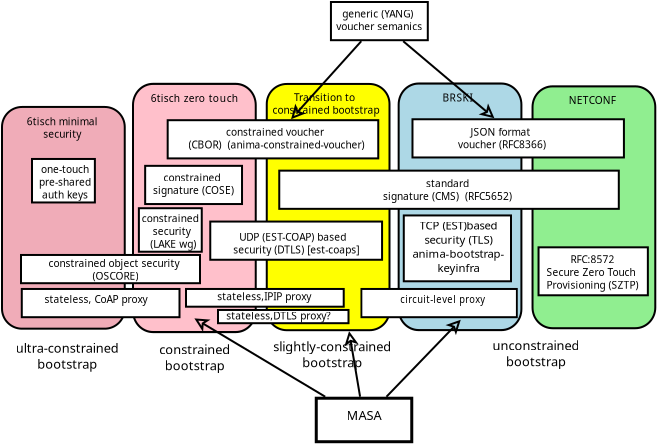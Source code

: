 <?xml version="1.0" encoding="UTF-8"?>
<dia:diagram xmlns:dia="http://www.lysator.liu.se/~alla/dia/">
  <dia:layer name="Background" visible="true" connectable="true" active="true">
    <dia:object type="Standard - Box" version="0" id="O0">
      <dia:attribute name="obj_pos">
        <dia:point val="6.992,0.106"/>
      </dia:attribute>
      <dia:attribute name="obj_bb">
        <dia:rectangle val="6.942,0.056;13.178,12.469"/>
      </dia:attribute>
      <dia:attribute name="elem_corner">
        <dia:point val="6.992,0.106"/>
      </dia:attribute>
      <dia:attribute name="elem_width">
        <dia:real val="6.137"/>
      </dia:attribute>
      <dia:attribute name="elem_height">
        <dia:real val="12.312"/>
      </dia:attribute>
      <dia:attribute name="border_width">
        <dia:real val="0.1"/>
      </dia:attribute>
      <dia:attribute name="inner_color">
        <dia:color val="#ffff00ff"/>
      </dia:attribute>
      <dia:attribute name="show_background">
        <dia:boolean val="true"/>
      </dia:attribute>
      <dia:attribute name="corner_radius">
        <dia:real val="1"/>
      </dia:attribute>
    </dia:object>
    <dia:group>
      <dia:attribute name="meta">
        <dia:composite type="dict"/>
      </dia:attribute>
      <dia:attribute name="matrix">
        <dia:matrix xx="1" xy="0" yx="0" yy="1.031" x0="0" y0="-0.005"/>
      </dia:attribute>
      <dia:object type="Standard - Box" version="0" id="O1">
        <dia:attribute name="obj_pos">
          <dia:point val="20.281,0.224"/>
        </dia:attribute>
        <dia:attribute name="obj_bb">
          <dia:rectangle val="20.231,0.174;26.468,12.002"/>
        </dia:attribute>
        <dia:attribute name="elem_corner">
          <dia:point val="20.281,0.224"/>
        </dia:attribute>
        <dia:attribute name="elem_width">
          <dia:real val="6.137"/>
        </dia:attribute>
        <dia:attribute name="elem_height">
          <dia:real val="11.729"/>
        </dia:attribute>
        <dia:attribute name="border_width">
          <dia:real val="0.1"/>
        </dia:attribute>
        <dia:attribute name="inner_color">
          <dia:color val="#90ee90ff"/>
        </dia:attribute>
        <dia:attribute name="show_background">
          <dia:boolean val="true"/>
        </dia:attribute>
        <dia:attribute name="corner_radius">
          <dia:real val="1"/>
        </dia:attribute>
      </dia:object>
      <dia:object type="Standard - Text" version="1" id="O2">
        <dia:attribute name="obj_pos">
          <dia:point val="23.245,1.082"/>
        </dia:attribute>
        <dia:attribute name="obj_bb">
          <dia:rectangle val="22.041,0.612;24.449,1.202"/>
        </dia:attribute>
        <dia:attribute name="text">
          <dia:composite type="text">
            <dia:attribute name="string">
              <dia:string>#NETCONF#</dia:string>
            </dia:attribute>
            <dia:attribute name="font">
              <dia:font family="sans" style="0" name="Helvetica"/>
            </dia:attribute>
            <dia:attribute name="height">
              <dia:real val="0.635"/>
            </dia:attribute>
            <dia:attribute name="pos">
              <dia:point val="23.245,1.082"/>
            </dia:attribute>
            <dia:attribute name="color">
              <dia:color val="#000000ff"/>
            </dia:attribute>
            <dia:attribute name="alignment">
              <dia:enum val="1"/>
            </dia:attribute>
          </dia:composite>
        </dia:attribute>
        <dia:attribute name="valign">
          <dia:enum val="3"/>
        </dia:attribute>
      </dia:object>
    </dia:group>
    <dia:group>
      <dia:attribute name="meta">
        <dia:composite type="dict"/>
      </dia:attribute>
      <dia:attribute name="matrix">
        <dia:matrix xx="1" xy="0" yx="0" yy="1.058" x0="0" y0="-0.003"/>
      </dia:attribute>
      <dia:object type="Standard - Box" version="0" id="O3">
        <dia:attribute name="obj_pos">
          <dia:point val="0.304,0.099"/>
        </dia:attribute>
        <dia:attribute name="obj_bb">
          <dia:rectangle val="0.254,0.049;6.491,11.877"/>
        </dia:attribute>
        <dia:attribute name="elem_corner">
          <dia:point val="0.304,0.099"/>
        </dia:attribute>
        <dia:attribute name="elem_width">
          <dia:real val="6.137"/>
        </dia:attribute>
        <dia:attribute name="elem_height">
          <dia:real val="11.729"/>
        </dia:attribute>
        <dia:attribute name="border_width">
          <dia:real val="0.1"/>
        </dia:attribute>
        <dia:attribute name="inner_color">
          <dia:color val="#ffc0cbff"/>
        </dia:attribute>
        <dia:attribute name="show_background">
          <dia:boolean val="true"/>
        </dia:attribute>
        <dia:attribute name="corner_radius">
          <dia:real val="1"/>
        </dia:attribute>
      </dia:object>
      <dia:object type="Standard - Text" version="1" id="O4">
        <dia:attribute name="obj_pos">
          <dia:point val="3.268,0.957"/>
        </dia:attribute>
        <dia:attribute name="obj_bb">
          <dia:rectangle val="1.079,0.487;5.457,1.077"/>
        </dia:attribute>
        <dia:attribute name="text">
          <dia:composite type="text">
            <dia:attribute name="string">
              <dia:string>#6tisch zero touch#</dia:string>
            </dia:attribute>
            <dia:attribute name="font">
              <dia:font family="sans" style="0" name="Helvetica"/>
            </dia:attribute>
            <dia:attribute name="height">
              <dia:real val="0.635"/>
            </dia:attribute>
            <dia:attribute name="pos">
              <dia:point val="3.268,0.957"/>
            </dia:attribute>
            <dia:attribute name="color">
              <dia:color val="#000000ff"/>
            </dia:attribute>
            <dia:attribute name="alignment">
              <dia:enum val="1"/>
            </dia:attribute>
          </dia:composite>
        </dia:attribute>
        <dia:attribute name="valign">
          <dia:enum val="3"/>
        </dia:attribute>
      </dia:object>
    </dia:group>
    <dia:group>
      <dia:attribute name="meta">
        <dia:composite type="dict"/>
      </dia:attribute>
      <dia:attribute name="matrix">
        <dia:matrix xx="1" xy="0" yx="0" yy="1.051" x0="0" y0="-0.002"/>
      </dia:attribute>
      <dia:object type="Standard - Box" version="0" id="O5">
        <dia:attribute name="obj_pos">
          <dia:point val="13.587,0.083"/>
        </dia:attribute>
        <dia:attribute name="obj_bb">
          <dia:rectangle val="13.537,0.033;19.774,11.861"/>
        </dia:attribute>
        <dia:attribute name="elem_corner">
          <dia:point val="13.587,0.083"/>
        </dia:attribute>
        <dia:attribute name="elem_width">
          <dia:real val="6.137"/>
        </dia:attribute>
        <dia:attribute name="elem_height">
          <dia:real val="11.729"/>
        </dia:attribute>
        <dia:attribute name="border_width">
          <dia:real val="0.1"/>
        </dia:attribute>
        <dia:attribute name="inner_color">
          <dia:color val="#add8e6ff"/>
        </dia:attribute>
        <dia:attribute name="show_background">
          <dia:boolean val="true"/>
        </dia:attribute>
        <dia:attribute name="corner_radius">
          <dia:real val="1"/>
        </dia:attribute>
      </dia:object>
      <dia:object type="Standard - Text" version="1" id="O6">
        <dia:attribute name="obj_pos">
          <dia:point val="16.551,0.941"/>
        </dia:attribute>
        <dia:attribute name="obj_bb">
          <dia:rectangle val="15.798,0.471;17.303,1.061"/>
        </dia:attribute>
        <dia:attribute name="text">
          <dia:composite type="text">
            <dia:attribute name="string">
              <dia:string>#BRSKI#</dia:string>
            </dia:attribute>
            <dia:attribute name="font">
              <dia:font family="sans" style="0" name="Helvetica"/>
            </dia:attribute>
            <dia:attribute name="height">
              <dia:real val="0.635"/>
            </dia:attribute>
            <dia:attribute name="pos">
              <dia:point val="16.551,0.941"/>
            </dia:attribute>
            <dia:attribute name="color">
              <dia:color val="#000000ff"/>
            </dia:attribute>
            <dia:attribute name="alignment">
              <dia:enum val="1"/>
            </dia:attribute>
          </dia:composite>
        </dia:attribute>
        <dia:attribute name="valign">
          <dia:enum val="3"/>
        </dia:attribute>
      </dia:object>
    </dia:group>
    <dia:object type="Standard - Box" version="0" id="O7">
      <dia:attribute name="obj_pos">
        <dia:point val="4.167,6.986"/>
      </dia:attribute>
      <dia:attribute name="obj_bb">
        <dia:rectangle val="4.117,6.936;12.807,8.946"/>
      </dia:attribute>
      <dia:attribute name="elem_corner">
        <dia:point val="4.167,6.986"/>
      </dia:attribute>
      <dia:attribute name="elem_width">
        <dia:real val="8.59"/>
      </dia:attribute>
      <dia:attribute name="elem_height">
        <dia:real val="1.91"/>
      </dia:attribute>
      <dia:attribute name="show_background">
        <dia:boolean val="true"/>
      </dia:attribute>
    </dia:object>
    <dia:object type="Standard - Text" version="1" id="O8">
      <dia:attribute name="obj_pos">
        <dia:point val="8.462,7.941"/>
      </dia:attribute>
      <dia:attribute name="obj_bb">
        <dia:rectangle val="5.014,7.471;11.909,8.696"/>
      </dia:attribute>
      <dia:attribute name="text">
        <dia:composite type="text">
          <dia:attribute name="string">
            <dia:string>#UDP (EST-COAP) based
security (DTLS) [est-coaps]#</dia:string>
          </dia:attribute>
          <dia:attribute name="font">
            <dia:font family="sans" style="0" name="Helvetica"/>
          </dia:attribute>
          <dia:attribute name="height">
            <dia:real val="0.635"/>
          </dia:attribute>
          <dia:attribute name="pos">
            <dia:point val="8.462,7.941"/>
          </dia:attribute>
          <dia:attribute name="color">
            <dia:color val="#000000ff"/>
          </dia:attribute>
          <dia:attribute name="alignment">
            <dia:enum val="1"/>
          </dia:attribute>
        </dia:composite>
      </dia:attribute>
      <dia:attribute name="valign">
        <dia:enum val="3"/>
      </dia:attribute>
      <dia:connections>
        <dia:connection handle="0" to="O7" connection="8"/>
      </dia:connections>
    </dia:object>
    <dia:group>
      <dia:attribute name="meta">
        <dia:composite type="dict"/>
      </dia:attribute>
      <dia:attribute name="matrix"/>
      <dia:object type="Standard - Box" version="0" id="O9">
        <dia:attribute name="obj_pos">
          <dia:point val="0.912,4.2"/>
        </dia:attribute>
        <dia:attribute name="obj_bb">
          <dia:rectangle val="0.862,4.15;5.805,6.16"/>
        </dia:attribute>
        <dia:attribute name="elem_corner">
          <dia:point val="0.912,4.2"/>
        </dia:attribute>
        <dia:attribute name="elem_width">
          <dia:real val="4.843"/>
        </dia:attribute>
        <dia:attribute name="elem_height">
          <dia:real val="1.91"/>
        </dia:attribute>
        <dia:attribute name="show_background">
          <dia:boolean val="true"/>
        </dia:attribute>
      </dia:object>
      <dia:object type="Standard - Text" version="1" id="O10">
        <dia:attribute name="obj_pos">
          <dia:point val="3.333,4.977"/>
        </dia:attribute>
        <dia:attribute name="obj_bb">
          <dia:rectangle val="1.159,4.507;5.507,5.732"/>
        </dia:attribute>
        <dia:attribute name="text">
          <dia:composite type="text">
            <dia:attribute name="string">
              <dia:string>#constrained 
signature (COSE)#</dia:string>
            </dia:attribute>
            <dia:attribute name="font">
              <dia:font family="sans" style="0" name="Helvetica"/>
            </dia:attribute>
            <dia:attribute name="height">
              <dia:real val="0.635"/>
            </dia:attribute>
            <dia:attribute name="pos">
              <dia:point val="3.333,4.977"/>
            </dia:attribute>
            <dia:attribute name="color">
              <dia:color val="#000000ff"/>
            </dia:attribute>
            <dia:attribute name="alignment">
              <dia:enum val="1"/>
            </dia:attribute>
          </dia:composite>
        </dia:attribute>
        <dia:attribute name="valign">
          <dia:enum val="3"/>
        </dia:attribute>
      </dia:object>
    </dia:group>
    <dia:object type="Standard - Box" version="0" id="O11">
      <dia:attribute name="obj_pos">
        <dia:point val="10.201,-3.992"/>
      </dia:attribute>
      <dia:attribute name="obj_bb">
        <dia:rectangle val="10.151,-4.042;15.094,-2.032"/>
      </dia:attribute>
      <dia:attribute name="elem_corner">
        <dia:point val="10.201,-3.992"/>
      </dia:attribute>
      <dia:attribute name="elem_width">
        <dia:real val="4.843"/>
      </dia:attribute>
      <dia:attribute name="elem_height">
        <dia:real val="1.91"/>
      </dia:attribute>
      <dia:attribute name="show_background">
        <dia:boolean val="true"/>
      </dia:attribute>
    </dia:object>
    <dia:object type="Standard - Text" version="1" id="O12">
      <dia:attribute name="obj_pos">
        <dia:point val="12.622,-3.215"/>
      </dia:attribute>
      <dia:attribute name="obj_bb">
        <dia:rectangle val="10.319,-3.685;14.926,-2.46"/>
      </dia:attribute>
      <dia:attribute name="text">
        <dia:composite type="text">
          <dia:attribute name="string">
            <dia:string>#generic (YANG) 
voucher semanics#</dia:string>
          </dia:attribute>
          <dia:attribute name="font">
            <dia:font family="sans" style="0" name="Helvetica"/>
          </dia:attribute>
          <dia:attribute name="height">
            <dia:real val="0.635"/>
          </dia:attribute>
          <dia:attribute name="pos">
            <dia:point val="12.622,-3.215"/>
          </dia:attribute>
          <dia:attribute name="color">
            <dia:color val="#000000ff"/>
          </dia:attribute>
          <dia:attribute name="alignment">
            <dia:enum val="1"/>
          </dia:attribute>
        </dia:composite>
      </dia:attribute>
      <dia:attribute name="valign">
        <dia:enum val="3"/>
      </dia:attribute>
    </dia:object>
    <dia:object type="Standard - Text" version="1" id="O13">
      <dia:attribute name="obj_pos">
        <dia:point val="12.907,-3.307"/>
      </dia:attribute>
      <dia:attribute name="obj_bb">
        <dia:rectangle val="12.907,-3.902;12.907,-3.157"/>
      </dia:attribute>
      <dia:attribute name="text">
        <dia:composite type="text">
          <dia:attribute name="string">
            <dia:string>##</dia:string>
          </dia:attribute>
          <dia:attribute name="font">
            <dia:font family="sans" style="0" name="Helvetica"/>
          </dia:attribute>
          <dia:attribute name="height">
            <dia:real val="0.8"/>
          </dia:attribute>
          <dia:attribute name="pos">
            <dia:point val="12.907,-3.307"/>
          </dia:attribute>
          <dia:attribute name="color">
            <dia:color val="#000000ff"/>
          </dia:attribute>
          <dia:attribute name="alignment">
            <dia:enum val="0"/>
          </dia:attribute>
        </dia:composite>
      </dia:attribute>
      <dia:attribute name="valign">
        <dia:enum val="3"/>
      </dia:attribute>
    </dia:object>
    <dia:object type="Standard - Line" version="0" id="O14">
      <dia:attribute name="obj_pos">
        <dia:point val="11.718,-2.032"/>
      </dia:attribute>
      <dia:attribute name="obj_bb">
        <dia:rectangle val="8.136,-2.103;11.788,1.938"/>
      </dia:attribute>
      <dia:attribute name="conn_endpoints">
        <dia:point val="11.718,-2.032"/>
        <dia:point val="8.207,1.868"/>
      </dia:attribute>
      <dia:attribute name="numcp">
        <dia:int val="1"/>
      </dia:attribute>
      <dia:attribute name="end_arrow">
        <dia:enum val="23"/>
      </dia:attribute>
      <dia:attribute name="end_arrow_length">
        <dia:real val="0.5"/>
      </dia:attribute>
      <dia:attribute name="end_arrow_width">
        <dia:real val="0.5"/>
      </dia:attribute>
      <dia:connections>
        <dia:connection handle="0" to="O11" connection="8"/>
        <dia:connection handle="1" to="O21" connection="8"/>
      </dia:connections>
    </dia:object>
    <dia:object type="Standard - Line" version="0" id="O15">
      <dia:attribute name="obj_pos">
        <dia:point val="13.812,-2.032"/>
      </dia:attribute>
      <dia:attribute name="obj_bb">
        <dia:rectangle val="13.742,-2.102;18.444,1.891"/>
      </dia:attribute>
      <dia:attribute name="conn_endpoints">
        <dia:point val="13.812,-2.032"/>
        <dia:point val="18.373,1.821"/>
      </dia:attribute>
      <dia:attribute name="numcp">
        <dia:int val="1"/>
      </dia:attribute>
      <dia:attribute name="end_arrow">
        <dia:enum val="23"/>
      </dia:attribute>
      <dia:attribute name="end_arrow_length">
        <dia:real val="0.5"/>
      </dia:attribute>
      <dia:attribute name="end_arrow_width">
        <dia:real val="0.5"/>
      </dia:attribute>
      <dia:connections>
        <dia:connection handle="0" to="O11" connection="8"/>
        <dia:connection handle="1" to="O16" connection="8"/>
      </dia:connections>
    </dia:object>
    <dia:object type="Standard - Box" version="0" id="O16">
      <dia:attribute name="obj_pos">
        <dia:point val="14.278,1.871"/>
      </dia:attribute>
      <dia:attribute name="obj_bb">
        <dia:rectangle val="14.228,1.821;24.899,3.831"/>
      </dia:attribute>
      <dia:attribute name="elem_corner">
        <dia:point val="14.278,1.871"/>
      </dia:attribute>
      <dia:attribute name="elem_width">
        <dia:real val="10.572"/>
      </dia:attribute>
      <dia:attribute name="elem_height">
        <dia:real val="1.91"/>
      </dia:attribute>
      <dia:attribute name="show_background">
        <dia:boolean val="true"/>
      </dia:attribute>
    </dia:object>
    <dia:object type="Standard - Text" version="1" id="O17">
      <dia:attribute name="obj_pos">
        <dia:point val="18.752,2.69"/>
      </dia:attribute>
      <dia:attribute name="obj_bb">
        <dia:rectangle val="16.3,2.206;21.218,3.475"/>
      </dia:attribute>
      <dia:attribute name="text">
        <dia:composite type="text">
          <dia:attribute name="string">
            <dia:string>#JSON format 
voucher (RFC8366)#</dia:string>
          </dia:attribute>
          <dia:attribute name="font">
            <dia:font family="sans" style="0" name="Helvetica"/>
          </dia:attribute>
          <dia:attribute name="height">
            <dia:real val="0.635"/>
          </dia:attribute>
          <dia:attribute name="pos">
            <dia:point val="18.752,2.69"/>
          </dia:attribute>
          <dia:attribute name="color">
            <dia:color val="#000000ff"/>
          </dia:attribute>
          <dia:attribute name="alignment">
            <dia:enum val="1"/>
          </dia:attribute>
        </dia:composite>
      </dia:attribute>
      <dia:attribute name="valign">
        <dia:enum val="3"/>
      </dia:attribute>
    </dia:object>
    <dia:object type="Standard - Box" version="0" id="O18">
      <dia:attribute name="obj_pos">
        <dia:point val="7.617,4.44"/>
      </dia:attribute>
      <dia:attribute name="obj_bb">
        <dia:rectangle val="7.567,4.39;24.644,6.401"/>
      </dia:attribute>
      <dia:attribute name="elem_corner">
        <dia:point val="7.617,4.44"/>
      </dia:attribute>
      <dia:attribute name="elem_width">
        <dia:real val="16.977"/>
      </dia:attribute>
      <dia:attribute name="elem_height">
        <dia:real val="1.91"/>
      </dia:attribute>
      <dia:attribute name="show_background">
        <dia:boolean val="true"/>
      </dia:attribute>
    </dia:object>
    <dia:object type="Standard - Text" version="1" id="O19">
      <dia:attribute name="obj_pos">
        <dia:point val="16.028,5.268"/>
      </dia:attribute>
      <dia:attribute name="obj_bb">
        <dia:rectangle val="12.491,4.783;19.58,6.052"/>
      </dia:attribute>
      <dia:attribute name="text">
        <dia:composite type="text">
          <dia:attribute name="string">
            <dia:string>#standard
signature (CMS)  (RFC5652)#</dia:string>
          </dia:attribute>
          <dia:attribute name="font">
            <dia:font family="sans" style="0" name="Helvetica"/>
          </dia:attribute>
          <dia:attribute name="height">
            <dia:real val="0.635"/>
          </dia:attribute>
          <dia:attribute name="pos">
            <dia:point val="16.028,5.268"/>
          </dia:attribute>
          <dia:attribute name="color">
            <dia:color val="#000000ff"/>
          </dia:attribute>
          <dia:attribute name="alignment">
            <dia:enum val="1"/>
          </dia:attribute>
        </dia:composite>
      </dia:attribute>
      <dia:attribute name="valign">
        <dia:enum val="3"/>
      </dia:attribute>
    </dia:object>
    <dia:object type="Standard - Text" version="1" id="O20">
      <dia:attribute name="obj_pos">
        <dia:point val="9.955,0.965"/>
      </dia:attribute>
      <dia:attribute name="obj_bb">
        <dia:rectangle val="7.154,0.495;12.757,1.72"/>
      </dia:attribute>
      <dia:attribute name="text">
        <dia:composite type="text">
          <dia:attribute name="string">
            <dia:string>#Transition to 
constrained bootstrap#</dia:string>
          </dia:attribute>
          <dia:attribute name="font">
            <dia:font family="sans" style="0" name="Helvetica"/>
          </dia:attribute>
          <dia:attribute name="height">
            <dia:real val="0.635"/>
          </dia:attribute>
          <dia:attribute name="pos">
            <dia:point val="9.955,0.965"/>
          </dia:attribute>
          <dia:attribute name="color">
            <dia:color val="#000000ff"/>
          </dia:attribute>
          <dia:attribute name="alignment">
            <dia:enum val="1"/>
          </dia:attribute>
        </dia:composite>
      </dia:attribute>
      <dia:attribute name="valign">
        <dia:enum val="3"/>
      </dia:attribute>
    </dia:object>
    <dia:object type="Standard - Box" version="0" id="O21">
      <dia:attribute name="obj_pos">
        <dia:point val="2.038,1.918"/>
      </dia:attribute>
      <dia:attribute name="obj_bb">
        <dia:rectangle val="1.988,1.868;12.617,3.878"/>
      </dia:attribute>
      <dia:attribute name="elem_corner">
        <dia:point val="2.038,1.918"/>
      </dia:attribute>
      <dia:attribute name="elem_width">
        <dia:real val="10.529"/>
      </dia:attribute>
      <dia:attribute name="elem_height">
        <dia:real val="1.91"/>
      </dia:attribute>
      <dia:attribute name="show_background">
        <dia:boolean val="true"/>
      </dia:attribute>
    </dia:object>
    <dia:object type="Standard - Text" version="1" id="O22">
      <dia:attribute name="obj_pos">
        <dia:point val="7.484,2.695"/>
      </dia:attribute>
      <dia:attribute name="obj_bb">
        <dia:rectangle val="2.715,2.21;12.267,3.48"/>
      </dia:attribute>
      <dia:attribute name="text">
        <dia:composite type="text">
          <dia:attribute name="string">
            <dia:string>#constrained voucher 
(CBOR)  (anima-constrained-voucher)#</dia:string>
          </dia:attribute>
          <dia:attribute name="font">
            <dia:font family="sans" style="0" name="Helvetica"/>
          </dia:attribute>
          <dia:attribute name="height">
            <dia:real val="0.635"/>
          </dia:attribute>
          <dia:attribute name="pos">
            <dia:point val="7.484,2.695"/>
          </dia:attribute>
          <dia:attribute name="color">
            <dia:color val="#000000ff"/>
          </dia:attribute>
          <dia:attribute name="alignment">
            <dia:enum val="1"/>
          </dia:attribute>
        </dia:composite>
      </dia:attribute>
      <dia:attribute name="valign">
        <dia:enum val="3"/>
      </dia:attribute>
    </dia:object>
    <dia:object type="Standard - Text" version="1" id="O23">
      <dia:attribute name="obj_pos">
        <dia:point val="10.217,13.819"/>
      </dia:attribute>
      <dia:attribute name="obj_bb">
        <dia:rectangle val="10.217,13.224;10.217,13.969"/>
      </dia:attribute>
      <dia:attribute name="text">
        <dia:composite type="text">
          <dia:attribute name="string">
            <dia:string>##</dia:string>
          </dia:attribute>
          <dia:attribute name="font">
            <dia:font family="sans" style="0" name="Helvetica"/>
          </dia:attribute>
          <dia:attribute name="height">
            <dia:real val="0.8"/>
          </dia:attribute>
          <dia:attribute name="pos">
            <dia:point val="10.217,13.819"/>
          </dia:attribute>
          <dia:attribute name="color">
            <dia:color val="#000000ff"/>
          </dia:attribute>
          <dia:attribute name="alignment">
            <dia:enum val="1"/>
          </dia:attribute>
        </dia:composite>
      </dia:attribute>
      <dia:attribute name="valign">
        <dia:enum val="3"/>
      </dia:attribute>
    </dia:object>
    <dia:object type="Standard - Text" version="1" id="O24">
      <dia:attribute name="obj_pos">
        <dia:point val="3.392,13.619"/>
      </dia:attribute>
      <dia:attribute name="obj_bb">
        <dia:rectangle val="1.506,13.024;5.278,14.569"/>
      </dia:attribute>
      <dia:attribute name="text">
        <dia:composite type="text">
          <dia:attribute name="string">
            <dia:string>#constrained
bootstrap#</dia:string>
          </dia:attribute>
          <dia:attribute name="font">
            <dia:font family="sans" style="0" name="Helvetica"/>
          </dia:attribute>
          <dia:attribute name="height">
            <dia:real val="0.8"/>
          </dia:attribute>
          <dia:attribute name="pos">
            <dia:point val="3.392,13.619"/>
          </dia:attribute>
          <dia:attribute name="color">
            <dia:color val="#000000ff"/>
          </dia:attribute>
          <dia:attribute name="alignment">
            <dia:enum val="1"/>
          </dia:attribute>
        </dia:composite>
      </dia:attribute>
      <dia:attribute name="valign">
        <dia:enum val="3"/>
      </dia:attribute>
    </dia:object>
    <dia:object type="Standard - Text" version="1" id="O25">
      <dia:attribute name="obj_pos">
        <dia:point val="20.453,13.426"/>
      </dia:attribute>
      <dia:attribute name="obj_bb">
        <dia:rectangle val="18.162,12.831;22.744,14.376"/>
      </dia:attribute>
      <dia:attribute name="text">
        <dia:composite type="text">
          <dia:attribute name="string">
            <dia:string>#unconstrained
bootstrap#</dia:string>
          </dia:attribute>
          <dia:attribute name="font">
            <dia:font family="sans" style="0" name="Helvetica"/>
          </dia:attribute>
          <dia:attribute name="height">
            <dia:real val="0.8"/>
          </dia:attribute>
          <dia:attribute name="pos">
            <dia:point val="20.453,13.426"/>
          </dia:attribute>
          <dia:attribute name="color">
            <dia:color val="#000000ff"/>
          </dia:attribute>
          <dia:attribute name="alignment">
            <dia:enum val="1"/>
          </dia:attribute>
        </dia:composite>
      </dia:attribute>
      <dia:attribute name="valign">
        <dia:enum val="3"/>
      </dia:attribute>
    </dia:object>
    <dia:object type="Standard - Box" version="0" id="O26">
      <dia:attribute name="obj_pos">
        <dia:point val="20.581,8.274"/>
      </dia:attribute>
      <dia:attribute name="obj_bb">
        <dia:rectangle val="20.531,8.224;26.097,10.722"/>
      </dia:attribute>
      <dia:attribute name="elem_corner">
        <dia:point val="20.581,8.274"/>
      </dia:attribute>
      <dia:attribute name="elem_width">
        <dia:real val="5.466"/>
      </dia:attribute>
      <dia:attribute name="elem_height">
        <dia:real val="2.398"/>
      </dia:attribute>
      <dia:attribute name="show_background">
        <dia:boolean val="true"/>
      </dia:attribute>
    </dia:object>
    <dia:object type="Standard - Text" version="1" id="O27">
      <dia:attribute name="obj_pos">
        <dia:point val="23.282,9.075"/>
      </dia:attribute>
      <dia:attribute name="obj_bb">
        <dia:rectangle val="20.828,8.605;25.735,10.465"/>
      </dia:attribute>
      <dia:attribute name="text">
        <dia:composite type="text">
          <dia:attribute name="string">
            <dia:string>#RFC:8572
Secure Zero Touch 
Provisioning (SZTP)#</dia:string>
          </dia:attribute>
          <dia:attribute name="font">
            <dia:font family="sans" style="0" name="Helvetica"/>
          </dia:attribute>
          <dia:attribute name="height">
            <dia:real val="0.635"/>
          </dia:attribute>
          <dia:attribute name="pos">
            <dia:point val="23.282,9.075"/>
          </dia:attribute>
          <dia:attribute name="color">
            <dia:color val="#000000ff"/>
          </dia:attribute>
          <dia:attribute name="alignment">
            <dia:enum val="1"/>
          </dia:attribute>
        </dia:composite>
      </dia:attribute>
      <dia:attribute name="valign">
        <dia:enum val="3"/>
      </dia:attribute>
    </dia:object>
    <dia:object type="Standard - Text" version="1" id="O28">
      <dia:attribute name="obj_pos">
        <dia:point val="10.262,13.476"/>
      </dia:attribute>
      <dia:attribute name="obj_bb">
        <dia:rectangle val="7.112,12.881;13.412,14.426"/>
      </dia:attribute>
      <dia:attribute name="text">
        <dia:composite type="text">
          <dia:attribute name="string">
            <dia:string>#slightly-constrained
bootstrap#</dia:string>
          </dia:attribute>
          <dia:attribute name="font">
            <dia:font family="sans" style="0" name="Helvetica"/>
          </dia:attribute>
          <dia:attribute name="height">
            <dia:real val="0.8"/>
          </dia:attribute>
          <dia:attribute name="pos">
            <dia:point val="10.262,13.476"/>
          </dia:attribute>
          <dia:attribute name="color">
            <dia:color val="#000000ff"/>
          </dia:attribute>
          <dia:attribute name="alignment">
            <dia:enum val="1"/>
          </dia:attribute>
        </dia:composite>
      </dia:attribute>
      <dia:attribute name="valign">
        <dia:enum val="3"/>
      </dia:attribute>
    </dia:object>
    <dia:object type="Standard - Box" version="0" id="O29">
      <dia:attribute name="obj_pos">
        <dia:point val="9.467,15.819"/>
      </dia:attribute>
      <dia:attribute name="obj_bb">
        <dia:rectangle val="9.392,15.744;14.317,18.069"/>
      </dia:attribute>
      <dia:attribute name="elem_corner">
        <dia:point val="9.467,15.819"/>
      </dia:attribute>
      <dia:attribute name="elem_width">
        <dia:real val="4.775"/>
      </dia:attribute>
      <dia:attribute name="elem_height">
        <dia:real val="2.175"/>
      </dia:attribute>
      <dia:attribute name="border_width">
        <dia:real val="0.15"/>
      </dia:attribute>
      <dia:attribute name="show_background">
        <dia:boolean val="true"/>
      </dia:attribute>
    </dia:object>
    <dia:object type="Standard - Text" version="1" id="O30">
      <dia:attribute name="obj_pos">
        <dia:point val="11.854,16.906"/>
      </dia:attribute>
      <dia:attribute name="obj_bb">
        <dia:rectangle val="10.931,16.311;12.778,17.056"/>
      </dia:attribute>
      <dia:attribute name="text">
        <dia:composite type="text">
          <dia:attribute name="string">
            <dia:string>#MASA#</dia:string>
          </dia:attribute>
          <dia:attribute name="font">
            <dia:font family="sans" style="0" name="Helvetica"/>
          </dia:attribute>
          <dia:attribute name="height">
            <dia:real val="0.8"/>
          </dia:attribute>
          <dia:attribute name="pos">
            <dia:point val="11.854,16.906"/>
          </dia:attribute>
          <dia:attribute name="color">
            <dia:color val="#000000ff"/>
          </dia:attribute>
          <dia:attribute name="alignment">
            <dia:enum val="1"/>
          </dia:attribute>
        </dia:composite>
      </dia:attribute>
      <dia:attribute name="valign">
        <dia:enum val="3"/>
      </dia:attribute>
      <dia:connections>
        <dia:connection handle="0" to="O29" connection="8"/>
      </dia:connections>
    </dia:object>
    <dia:object type="Standard - Line" version="0" id="O31">
      <dia:attribute name="obj_pos">
        <dia:point val="12.975,15.745"/>
      </dia:attribute>
      <dia:attribute name="obj_bb">
        <dia:rectangle val="12.904,11.823;16.762,15.816"/>
      </dia:attribute>
      <dia:attribute name="conn_endpoints">
        <dia:point val="12.975,15.745"/>
        <dia:point val="16.692,11.894"/>
      </dia:attribute>
      <dia:attribute name="numcp">
        <dia:int val="1"/>
      </dia:attribute>
      <dia:attribute name="line_width">
        <dia:real val="0.1"/>
      </dia:attribute>
      <dia:attribute name="end_arrow">
        <dia:enum val="23"/>
      </dia:attribute>
      <dia:attribute name="end_arrow_length">
        <dia:real val="0.5"/>
      </dia:attribute>
      <dia:attribute name="end_arrow_width">
        <dia:real val="0.5"/>
      </dia:attribute>
      <dia:connections>
        <dia:connection handle="0" to="O29" connection="8"/>
      </dia:connections>
    </dia:object>
    <dia:object type="Standard - Line" version="0" id="O32">
      <dia:attribute name="obj_pos">
        <dia:point val="9.914,15.744"/>
      </dia:attribute>
      <dia:attribute name="obj_bb">
        <dia:rectangle val="3.304,11.759;9.983,15.813"/>
      </dia:attribute>
      <dia:attribute name="conn_endpoints">
        <dia:point val="9.914,15.744"/>
        <dia:point val="3.373,11.827"/>
      </dia:attribute>
      <dia:attribute name="numcp">
        <dia:int val="1"/>
      </dia:attribute>
      <dia:attribute name="line_width">
        <dia:real val="0.1"/>
      </dia:attribute>
      <dia:attribute name="end_arrow">
        <dia:enum val="23"/>
      </dia:attribute>
      <dia:attribute name="end_arrow_length">
        <dia:real val="0.5"/>
      </dia:attribute>
      <dia:attribute name="end_arrow_width">
        <dia:real val="0.5"/>
      </dia:attribute>
      <dia:connections>
        <dia:connection handle="0" to="O29" connection="8"/>
        <dia:connection handle="1" to="O3" connection="6"/>
      </dia:connections>
    </dia:object>
    <dia:object type="Standard - Line" version="0" id="O33">
      <dia:attribute name="obj_pos">
        <dia:point val="11.658,15.744"/>
      </dia:attribute>
      <dia:attribute name="obj_bb">
        <dia:rectangle val="10.87,12.411;11.716,15.802"/>
      </dia:attribute>
      <dia:attribute name="conn_endpoints">
        <dia:point val="11.658,15.744"/>
        <dia:point val="11.106,12.469"/>
      </dia:attribute>
      <dia:attribute name="numcp">
        <dia:int val="1"/>
      </dia:attribute>
      <dia:attribute name="line_width">
        <dia:real val="0.1"/>
      </dia:attribute>
      <dia:attribute name="end_arrow">
        <dia:enum val="23"/>
      </dia:attribute>
      <dia:attribute name="end_arrow_length">
        <dia:real val="0.5"/>
      </dia:attribute>
      <dia:attribute name="end_arrow_width">
        <dia:real val="0.5"/>
      </dia:attribute>
      <dia:connections>
        <dia:connection handle="0" to="O29" connection="8"/>
        <dia:connection handle="1" to="O0" connection="8"/>
      </dia:connections>
    </dia:object>
    <dia:object type="Standard - Box" version="0" id="O34">
      <dia:attribute name="obj_pos">
        <dia:point val="-6.246,1.256"/>
      </dia:attribute>
      <dia:attribute name="obj_bb">
        <dia:rectangle val="-6.296,1.206;-0.059,12.394"/>
      </dia:attribute>
      <dia:attribute name="elem_corner">
        <dia:point val="-6.246,1.256"/>
      </dia:attribute>
      <dia:attribute name="elem_width">
        <dia:real val="6.137"/>
      </dia:attribute>
      <dia:attribute name="elem_height">
        <dia:real val="11.087"/>
      </dia:attribute>
      <dia:attribute name="border_width">
        <dia:real val="0.1"/>
      </dia:attribute>
      <dia:attribute name="inner_color">
        <dia:color val="#eb8f9fbd"/>
      </dia:attribute>
      <dia:attribute name="show_background">
        <dia:boolean val="true"/>
      </dia:attribute>
      <dia:attribute name="corner_radius">
        <dia:real val="1"/>
      </dia:attribute>
    </dia:object>
    <dia:object type="Standard - Text" version="1" id="O35">
      <dia:attribute name="obj_pos">
        <dia:point val="-3.232,2.165"/>
      </dia:attribute>
      <dia:attribute name="obj_bb">
        <dia:rectangle val="-5.1,1.695;-1.365,2.92"/>
      </dia:attribute>
      <dia:attribute name="text">
        <dia:composite type="text">
          <dia:attribute name="string">
            <dia:string>#6tisch minimal
security#</dia:string>
          </dia:attribute>
          <dia:attribute name="font">
            <dia:font family="sans" style="0" name="Helvetica"/>
          </dia:attribute>
          <dia:attribute name="height">
            <dia:real val="0.635"/>
          </dia:attribute>
          <dia:attribute name="pos">
            <dia:point val="-3.232,2.165"/>
          </dia:attribute>
          <dia:attribute name="color">
            <dia:color val="#000000ff"/>
          </dia:attribute>
          <dia:attribute name="alignment">
            <dia:enum val="1"/>
          </dia:attribute>
        </dia:composite>
      </dia:attribute>
      <dia:attribute name="valign">
        <dia:enum val="3"/>
      </dia:attribute>
    </dia:object>
    <dia:object type="Standard - Box" version="0" id="O36">
      <dia:attribute name="obj_pos">
        <dia:point val="0.598,6.319"/>
      </dia:attribute>
      <dia:attribute name="obj_bb">
        <dia:rectangle val="0.548,6.269;3.792,8.544"/>
      </dia:attribute>
      <dia:attribute name="elem_corner">
        <dia:point val="0.598,6.319"/>
      </dia:attribute>
      <dia:attribute name="elem_width">
        <dia:real val="3.144"/>
      </dia:attribute>
      <dia:attribute name="elem_height">
        <dia:real val="2.175"/>
      </dia:attribute>
      <dia:attribute name="show_background">
        <dia:boolean val="true"/>
      </dia:attribute>
    </dia:object>
    <dia:object type="Standard - Text" version="1" id="O37">
      <dia:attribute name="obj_pos">
        <dia:point val="2.244,7.024"/>
      </dia:attribute>
      <dia:attribute name="obj_bb">
        <dia:rectangle val="0.667,6.539;3.837,8.444"/>
      </dia:attribute>
      <dia:attribute name="text">
        <dia:composite type="text">
          <dia:attribute name="string">
            <dia:string>#constrained 
security
 (LAKE wg)#</dia:string>
          </dia:attribute>
          <dia:attribute name="font">
            <dia:font family="sans" style="0" name="Helvetica"/>
          </dia:attribute>
          <dia:attribute name="height">
            <dia:real val="0.635"/>
          </dia:attribute>
          <dia:attribute name="pos">
            <dia:point val="2.244,7.024"/>
          </dia:attribute>
          <dia:attribute name="color">
            <dia:color val="#000000ff"/>
          </dia:attribute>
          <dia:attribute name="alignment">
            <dia:enum val="1"/>
          </dia:attribute>
        </dia:composite>
      </dia:attribute>
      <dia:attribute name="valign">
        <dia:enum val="3"/>
      </dia:attribute>
    </dia:object>
    <dia:object type="Standard - Box" version="0" id="O38">
      <dia:attribute name="obj_pos">
        <dia:point val="13.843,6.68"/>
      </dia:attribute>
      <dia:attribute name="obj_bb">
        <dia:rectangle val="13.793,6.63;19.254,10.021"/>
      </dia:attribute>
      <dia:attribute name="elem_corner">
        <dia:point val="13.843,6.68"/>
      </dia:attribute>
      <dia:attribute name="elem_width">
        <dia:real val="5.361"/>
      </dia:attribute>
      <dia:attribute name="elem_height">
        <dia:real val="3.292"/>
      </dia:attribute>
      <dia:attribute name="show_background">
        <dia:boolean val="true"/>
      </dia:attribute>
    </dia:object>
    <dia:object type="Standard - Text" version="1" id="O39">
      <dia:attribute name="obj_pos">
        <dia:point val="16.583,7.387"/>
      </dia:attribute>
      <dia:attribute name="obj_bb">
        <dia:rectangle val="14.14,6.862;19.027,9.636"/>
      </dia:attribute>
      <dia:attribute name="text">
        <dia:composite type="text">
          <dia:attribute name="string">
            <dia:string>#TCP (EST)based
security (TLS)
anima-bootstrap-
keyinfra#</dia:string>
          </dia:attribute>
          <dia:attribute name="font">
            <dia:font family="sans" style="0" name="Helvetica"/>
          </dia:attribute>
          <dia:attribute name="height">
            <dia:real val="0.706"/>
          </dia:attribute>
          <dia:attribute name="pos">
            <dia:point val="16.583,7.387"/>
          </dia:attribute>
          <dia:attribute name="color">
            <dia:color val="#000000ff"/>
          </dia:attribute>
          <dia:attribute name="alignment">
            <dia:enum val="1"/>
          </dia:attribute>
        </dia:composite>
      </dia:attribute>
      <dia:attribute name="valign">
        <dia:enum val="3"/>
      </dia:attribute>
    </dia:object>
    <dia:group>
      <dia:attribute name="meta">
        <dia:composite type="dict"/>
      </dia:attribute>
      <dia:attribute name="matrix"/>
      <dia:object type="Standard - Box" version="0" id="O40">
        <dia:attribute name="obj_pos">
          <dia:point val="-5.296,8.656"/>
        </dia:attribute>
        <dia:attribute name="obj_bb">
          <dia:rectangle val="-5.346,8.606;3.704,10.119"/>
        </dia:attribute>
        <dia:attribute name="elem_corner">
          <dia:point val="-5.296,8.656"/>
        </dia:attribute>
        <dia:attribute name="elem_width">
          <dia:real val="8.95"/>
        </dia:attribute>
        <dia:attribute name="elem_height">
          <dia:real val="1.412"/>
        </dia:attribute>
        <dia:attribute name="show_background">
          <dia:boolean val="true"/>
        </dia:attribute>
      </dia:object>
      <dia:object type="Standard - Text" version="1" id="O41">
        <dia:attribute name="obj_pos">
          <dia:point val="-0.574,9.259"/>
        </dia:attribute>
        <dia:attribute name="obj_bb">
          <dia:rectangle val="-4.111,8.789;2.962,10.014"/>
        </dia:attribute>
        <dia:attribute name="text">
          <dia:composite type="text">
            <dia:attribute name="string">
              <dia:string>#constrained object security 
(OSCORE)#</dia:string>
            </dia:attribute>
            <dia:attribute name="font">
              <dia:font family="sans" style="0" name="Helvetica"/>
            </dia:attribute>
            <dia:attribute name="height">
              <dia:real val="0.635"/>
            </dia:attribute>
            <dia:attribute name="pos">
              <dia:point val="-0.574,9.259"/>
            </dia:attribute>
            <dia:attribute name="color">
              <dia:color val="#000000ff"/>
            </dia:attribute>
            <dia:attribute name="alignment">
              <dia:enum val="1"/>
            </dia:attribute>
          </dia:composite>
        </dia:attribute>
        <dia:attribute name="valign">
          <dia:enum val="3"/>
        </dia:attribute>
      </dia:object>
    </dia:group>
    <dia:group>
      <dia:attribute name="meta">
        <dia:composite type="dict"/>
      </dia:attribute>
      <dia:attribute name="matrix">
        <dia:matrix xx="0.917" xy="0" yx="0" yy="1" x0="1.621" y0="0"/>
        <dia:connections>
          <dia:connection handle="0" to="O42" connection="8"/>
        </dia:connections>
      </dia:attribute>
      <dia:object type="Standard - Box" version="0" id="O42">
        <dia:attribute name="obj_pos">
          <dia:point val="11.018,10.356"/>
        </dia:attribute>
        <dia:attribute name="obj_bb">
          <dia:rectangle val="10.968,10.306;19.543,11.819"/>
        </dia:attribute>
        <dia:attribute name="elem_corner">
          <dia:point val="11.018,10.356"/>
        </dia:attribute>
        <dia:attribute name="elem_width">
          <dia:real val="8.475"/>
        </dia:attribute>
        <dia:attribute name="elem_height">
          <dia:real val="1.412"/>
        </dia:attribute>
        <dia:attribute name="show_background">
          <dia:boolean val="true"/>
        </dia:attribute>
      </dia:object>
      <dia:object type="Standard - Text" version="1" id="O43">
        <dia:attribute name="obj_pos">
          <dia:point val="15.255,11.062"/>
        </dia:attribute>
        <dia:attribute name="obj_bb">
          <dia:rectangle val="12.993,10.592;17.518,11.182"/>
        </dia:attribute>
        <dia:attribute name="text">
          <dia:composite type="text">
            <dia:attribute name="string">
              <dia:string>#circuit-level proxy#</dia:string>
            </dia:attribute>
            <dia:attribute name="font">
              <dia:font family="sans" style="0" name="Helvetica"/>
            </dia:attribute>
            <dia:attribute name="height">
              <dia:real val="0.635"/>
            </dia:attribute>
            <dia:attribute name="pos">
              <dia:point val="15.255,11.062"/>
            </dia:attribute>
            <dia:attribute name="color">
              <dia:color val="#000000ff"/>
            </dia:attribute>
            <dia:attribute name="alignment">
              <dia:enum val="1"/>
            </dia:attribute>
          </dia:composite>
        </dia:attribute>
        <dia:attribute name="valign">
          <dia:enum val="3"/>
        </dia:attribute>
      </dia:object>
    </dia:group>
    <dia:group>
      <dia:attribute name="meta">
        <dia:composite type="dict"/>
      </dia:attribute>
      <dia:attribute name="matrix">
        <dia:connections>
          <dia:connection handle="0" to="O44" connection="8"/>
        </dia:connections>
      </dia:attribute>
      <dia:object type="Standard - Box" version="0" id="O44">
        <dia:attribute name="obj_pos">
          <dia:point val="-5.257,10.356"/>
        </dia:attribute>
        <dia:attribute name="obj_bb">
          <dia:rectangle val="-5.307,10.306;2.679,11.819"/>
        </dia:attribute>
        <dia:attribute name="elem_corner">
          <dia:point val="-5.257,10.356"/>
        </dia:attribute>
        <dia:attribute name="elem_width">
          <dia:real val="7.886"/>
        </dia:attribute>
        <dia:attribute name="elem_height">
          <dia:real val="1.412"/>
        </dia:attribute>
        <dia:attribute name="show_background">
          <dia:boolean val="true"/>
        </dia:attribute>
      </dia:object>
      <dia:object type="Standard - Text" version="1" id="O45">
        <dia:attribute name="obj_pos">
          <dia:point val="-1.314,11.062"/>
        </dia:attribute>
        <dia:attribute name="obj_bb">
          <dia:rectangle val="-4.059,10.592;1.431,11.182"/>
        </dia:attribute>
        <dia:attribute name="text">
          <dia:composite type="text">
            <dia:attribute name="string">
              <dia:string>#stateless, CoAP proxy#</dia:string>
            </dia:attribute>
            <dia:attribute name="font">
              <dia:font family="sans" style="0" name="Helvetica"/>
            </dia:attribute>
            <dia:attribute name="height">
              <dia:real val="0.635"/>
            </dia:attribute>
            <dia:attribute name="pos">
              <dia:point val="-1.314,11.062"/>
            </dia:attribute>
            <dia:attribute name="color">
              <dia:color val="#000000ff"/>
            </dia:attribute>
            <dia:attribute name="alignment">
              <dia:enum val="1"/>
            </dia:attribute>
          </dia:composite>
        </dia:attribute>
        <dia:attribute name="valign">
          <dia:enum val="3"/>
        </dia:attribute>
      </dia:object>
    </dia:group>
    <dia:group>
      <dia:attribute name="meta">
        <dia:composite type="dict"/>
      </dia:attribute>
      <dia:attribute name="matrix"/>
      <dia:object type="Standard - Box" version="0" id="O46">
        <dia:attribute name="obj_pos">
          <dia:point val="2.954,10.356"/>
        </dia:attribute>
        <dia:attribute name="obj_bb">
          <dia:rectangle val="2.904,10.306;10.89,11.294"/>
        </dia:attribute>
        <dia:attribute name="elem_corner">
          <dia:point val="2.954,10.356"/>
        </dia:attribute>
        <dia:attribute name="elem_width">
          <dia:real val="7.886"/>
        </dia:attribute>
        <dia:attribute name="elem_height">
          <dia:real val="0.887"/>
        </dia:attribute>
        <dia:attribute name="show_background">
          <dia:boolean val="true"/>
        </dia:attribute>
      </dia:object>
      <dia:object type="Standard - Text" version="1" id="O47">
        <dia:attribute name="obj_pos">
          <dia:point val="6.872,10.925"/>
        </dia:attribute>
        <dia:attribute name="obj_bb">
          <dia:rectangle val="4.412,10.455;9.332,11.045"/>
        </dia:attribute>
        <dia:attribute name="text">
          <dia:composite type="text">
            <dia:attribute name="string">
              <dia:string>#stateless,IPIP proxy#</dia:string>
            </dia:attribute>
            <dia:attribute name="font">
              <dia:font family="sans" style="0" name="Helvetica"/>
            </dia:attribute>
            <dia:attribute name="height">
              <dia:real val="0.635"/>
            </dia:attribute>
            <dia:attribute name="pos">
              <dia:point val="6.872,10.925"/>
            </dia:attribute>
            <dia:attribute name="color">
              <dia:color val="#000000ff"/>
            </dia:attribute>
            <dia:attribute name="alignment">
              <dia:enum val="1"/>
            </dia:attribute>
          </dia:composite>
        </dia:attribute>
        <dia:attribute name="valign">
          <dia:enum val="3"/>
        </dia:attribute>
      </dia:object>
    </dia:group>
    <dia:object type="Standard - Box" version="0" id="O48">
      <dia:attribute name="obj_pos">
        <dia:point val="4.554,11.406"/>
      </dia:attribute>
      <dia:attribute name="obj_bb">
        <dia:rectangle val="4.504,11.356;11.129,12.119"/>
      </dia:attribute>
      <dia:attribute name="elem_corner">
        <dia:point val="4.554,11.406"/>
      </dia:attribute>
      <dia:attribute name="elem_width">
        <dia:real val="6.525"/>
      </dia:attribute>
      <dia:attribute name="elem_height">
        <dia:real val="0.662"/>
      </dia:attribute>
      <dia:attribute name="show_background">
        <dia:boolean val="true"/>
      </dia:attribute>
    </dia:object>
    <dia:object type="Standard - Text" version="1" id="O49">
      <dia:attribute name="obj_pos">
        <dia:point val="7.567,11.887"/>
      </dia:attribute>
      <dia:attribute name="obj_bb">
        <dia:rectangle val="4.774,11.418;10.359,12.008"/>
      </dia:attribute>
      <dia:attribute name="text">
        <dia:composite type="text">
          <dia:attribute name="string">
            <dia:string>#stateless,DTLS proxy?#</dia:string>
          </dia:attribute>
          <dia:attribute name="font">
            <dia:font family="sans" style="0" name="Helvetica"/>
          </dia:attribute>
          <dia:attribute name="height">
            <dia:real val="0.635"/>
          </dia:attribute>
          <dia:attribute name="pos">
            <dia:point val="7.567,11.887"/>
          </dia:attribute>
          <dia:attribute name="color">
            <dia:color val="#000000ff"/>
          </dia:attribute>
          <dia:attribute name="alignment">
            <dia:enum val="1"/>
          </dia:attribute>
        </dia:composite>
      </dia:attribute>
      <dia:attribute name="valign">
        <dia:enum val="3"/>
      </dia:attribute>
    </dia:object>
    <dia:object type="Standard - Text" version="1" id="O50">
      <dia:attribute name="obj_pos">
        <dia:point val="-2.985,13.551"/>
      </dia:attribute>
      <dia:attribute name="obj_bb">
        <dia:rectangle val="-5.73,12.956;-0.24,14.501"/>
      </dia:attribute>
      <dia:attribute name="text">
        <dia:composite type="text">
          <dia:attribute name="string">
            <dia:string>#ultra-constrained
bootstrap#</dia:string>
          </dia:attribute>
          <dia:attribute name="font">
            <dia:font family="sans" style="0" name="Helvetica"/>
          </dia:attribute>
          <dia:attribute name="height">
            <dia:real val="0.8"/>
          </dia:attribute>
          <dia:attribute name="pos">
            <dia:point val="-2.985,13.551"/>
          </dia:attribute>
          <dia:attribute name="color">
            <dia:color val="#000000ff"/>
          </dia:attribute>
          <dia:attribute name="alignment">
            <dia:enum val="1"/>
          </dia:attribute>
        </dia:composite>
      </dia:attribute>
      <dia:attribute name="valign">
        <dia:enum val="3"/>
      </dia:attribute>
    </dia:object>
    <dia:object type="Standard - Box" version="0" id="O51">
      <dia:attribute name="obj_pos">
        <dia:point val="-4.746,3.856"/>
      </dia:attribute>
      <dia:attribute name="obj_bb">
        <dia:rectangle val="-4.796,3.806;-1.552,6.081"/>
      </dia:attribute>
      <dia:attribute name="elem_corner">
        <dia:point val="-4.746,3.856"/>
      </dia:attribute>
      <dia:attribute name="elem_width">
        <dia:real val="3.144"/>
      </dia:attribute>
      <dia:attribute name="elem_height">
        <dia:real val="2.175"/>
      </dia:attribute>
      <dia:attribute name="show_background">
        <dia:boolean val="true"/>
      </dia:attribute>
    </dia:object>
    <dia:object type="Standard - Text" version="1" id="O52">
      <dia:attribute name="obj_pos">
        <dia:point val="-3.099,4.562"/>
      </dia:attribute>
      <dia:attribute name="obj_bb">
        <dia:rectangle val="-4.472,4.092;-1.727,5.952"/>
      </dia:attribute>
      <dia:attribute name="text">
        <dia:composite type="text">
          <dia:attribute name="string">
            <dia:string>#one-touch
pre-shared
auth keys#</dia:string>
          </dia:attribute>
          <dia:attribute name="font">
            <dia:font family="sans" style="0" name="Helvetica"/>
          </dia:attribute>
          <dia:attribute name="height">
            <dia:real val="0.635"/>
          </dia:attribute>
          <dia:attribute name="pos">
            <dia:point val="-3.099,4.562"/>
          </dia:attribute>
          <dia:attribute name="color">
            <dia:color val="#000000ff"/>
          </dia:attribute>
          <dia:attribute name="alignment">
            <dia:enum val="1"/>
          </dia:attribute>
        </dia:composite>
      </dia:attribute>
      <dia:attribute name="valign">
        <dia:enum val="3"/>
      </dia:attribute>
    </dia:object>
  </dia:layer>
</dia:diagram>
